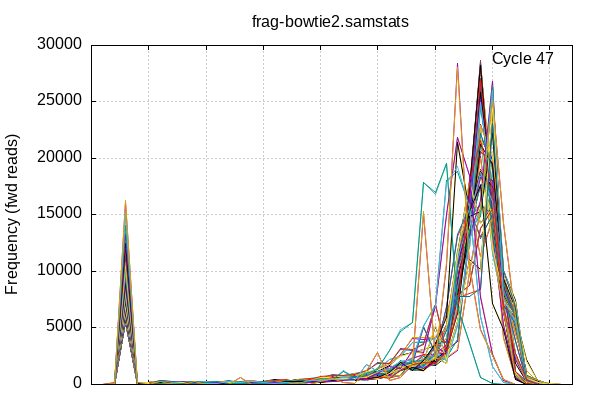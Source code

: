
            set terminal png size 600,400 truecolor
            set output "frag.genome/quals3.png"
            set grid xtics ytics y2tics back lc rgb "#cccccc"
            set multiplot
            
            set title "frag-bowtie2.samstats"
            set ylabel "Frequency (fwd reads)"
            set label "Cycle 47" at 34+1,28707
            unset xlabel
            set xrange [0:42]
            set format x ""
        plot '-' using 1:2 with lines t '','-' using 1:2 with lines t '','-' using 1:2 with lines t '','-' using 1:2 with lines t '','-' using 1:2 with lines t '','-' using 1:2 with lines t '','-' using 1:2 with lines t '','-' using 1:2 with lines t '','-' using 1:2 with lines t '','-' using 1:2 with lines t '','-' using 1:2 with lines t '','-' using 1:2 with lines t '','-' using 1:2 with lines t '','-' using 1:2 with lines t '','-' using 1:2 with lines t '','-' using 1:2 with lines t '','-' using 1:2 with lines t '','-' using 1:2 with lines t '','-' using 1:2 with lines t '','-' using 1:2 with lines t '','-' using 1:2 with lines t '','-' using 1:2 with lines t '','-' using 1:2 with lines t '','-' using 1:2 with lines t '','-' using 1:2 with lines t '','-' using 1:2 with lines t '','-' using 1:2 with lines t '','-' using 1:2 with lines t '','-' using 1:2 with lines t '','-' using 1:2 with lines t '','-' using 1:2 with lines t '','-' using 1:2 with lines t '','-' using 1:2 with lines t '','-' using 1:2 with lines t '','-' using 1:2 with lines t '','-' using 1:2 with lines t '','-' using 1:2 with lines t '','-' using 1:2 with lines t '','-' using 1:2 with lines t '','-' using 1:2 with lines t '','-' using 1:2 with lines t '','-' using 1:2 with lines t '','-' using 1:2 with lines t '','-' using 1:2 with lines t '','-' using 1:2 with lines t '','-' using 1:2 with lines t '','-' using 1:2 with lines t '','-' using 1:2 with lines t '','-' using 1:2 with lines t '','-' using 1:2 with lines t '','-' using 1:2 with lines t '','-' using 1:2 with lines t '','-' using 1:2 with lines t '','-' using 1:2 with lines t '','-' using 1:2 with lines t '','-' using 1:2 with lines t '','-' using 1:2 with lines t '','-' using 1:2 with lines t '','-' using 1:2 with lines t '','-' using 1:2 with lines t '','-' using 1:2 with lines t '','-' using 1:2 with lines t '','-' using 1:2 with lines t '','-' using 1:2 with lines t '','-' using 1:2 with lines t '','-' using 1:2 with lines t '','-' using 1:2 with lines t '','-' using 1:2 with lines t '','-' using 1:2 with lines t '','-' using 1:2 with lines t '','-' using 1:2 with lines t '','-' using 1:2 with lines t '','-' using 1:2 with lines t '','-' using 1:2 with lines t '','-' using 1:2 with lines t '','-' using 1:2 with lines t '','-' using 1:2 with lines t '','-' using 1:2 with lines t '','-' using 1:2 with lines t '','-' using 1:2 with lines t '','-' using 1:2 with lines t '','-' using 1:2 with lines t '','-' using 1:2 with lines t '','-' using 1:2 with lines t '','-' using 1:2 with lines t '','-' using 1:2 with lines t '','-' using 1:2 with lines t '','-' using 1:2 with lines t '','-' using 1:2 with lines t '','-' using 1:2 with lines t '','-' using 1:2 with lines t '','-' using 1:2 with lines t '','-' using 1:2 with lines t '','-' using 1:2 with lines t '','-' using 1:2 with lines t '','-' using 1:2 with lines t '','-' using 1:2 with lines t '','-' using 1:2 with lines t '','-' using 1:2 with lines t '','-' using 1:2 with lines t '','-' using 1:2 with lines t ''
1	0
2	0
3	16149
4	0
5	0
6	286
7	0
8	0
9	281
10	0
11	0
12	0
13	656
14	1
15	4
16	7
17	33
18	205
19	3
20	254
21	494
22	152
23	131
24	1186
25	2863
26	358
27	627
28	1729
29	15154
30	2225
31	10522
32	28369
33	10500
34	4824
35	2570
36	417
37	0
38	0
39	0
40	0
41	0
end
1	0
2	13
3	15218
4	14
5	52
6	50
7	77
8	8
9	43
10	113
11	78
12	274
13	176
14	232
15	173
16	117
17	130
18	132
19	343
20	348
21	385
22	456
23	372
24	1756
25	1162
26	1386
27	2001
28	2196
29	5164
30	7068
31	18016
32	18860
33	15765
34	6022
35	1613
36	187
37	0
38	0
39	0
40	0
41	0
end
1	0
2	3
3	14115
4	44
5	16
6	55
7	116
8	90
9	108
10	183
11	246
12	99
13	61
14	113
15	69
16	106
17	222
18	56
19	275
20	529
21	419
22	1242
23	609
24	1011
25	1393
26	2970
27	4848
28	5462
29	17918
30	16843
31	19594
32	6842
33	3658
34	630
35	55
36	0
37	0
38	0
39	0
40	0
41	0
end
1	0
2	0
3	13210
4	21
5	0
6	73
7	84
8	59
9	127
10	175
11	187
12	55
13	68
14	157
15	178
16	168
17	204
18	150
19	243
20	272
21	283
22	318
23	467
24	523
25	967
26	1659
27	1391
28	2912
29	2737
30	7103
31	14897
32	21823
33	18505
34	7853
35	2780
36	351
37	0
38	0
39	0
40	0
41	0
end
1	0
2	0
3	12431
4	0
5	1
6	181
7	54
8	124
9	178
10	178
11	110
12	42
13	64
14	145
15	160
16	99
17	289
18	257
19	251
20	182
21	352
22	397
23	440
24	616
25	529
26	1057
27	1916
28	1261
29	2165
30	3515
31	6005
32	21673
33	15214
34	17562
35	7071
36	5040
37	441
38	0
39	0
40	0
41	0
end
1	0
2	1
3	11775
4	31
5	20
6	168
7	74
8	105
9	157
10	198
11	100
12	79
13	44
14	122
15	149
16	202
17	236
18	187
19	307
20	230
21	242
22	335
23	385
24	512
25	685
26	576
27	1265
28	1840
29	1926
30	1747
31	2849
32	6717
33	18043
34	21320
35	17211
36	6958
37	2787
38	417
39	0
40	0
41	0
end
1	0
2	0
3	11226
4	32
5	24
6	209
7	54
8	132
9	165
10	218
11	92
12	135
13	62
14	163
15	200
16	138
17	252
18	268
19	306
20	299
21	352
22	411
23	675
24	846
25	1130
26	1385
27	1888
28	1859
29	5017
30	2855
31	5096
32	7711
33	8033
34	8397
35	22828
36	10073
37	7012
38	457
39	0
40	0
41	0
end
1	0
2	15
3	10811
4	13
5	39
6	225
7	92
8	187
9	191
10	91
11	115
12	123
13	92
14	258
15	203
16	153
17	330
18	112
19	315
20	354
21	440
22	422
23	548
24	589
25	1262
26	950
27	1485
28	1912
29	2030
30	5176
31	2272
32	5586
33	11043
34	10216
35	24099
36	10070
37	7420
38	583
39	178
40	0
41	0
end
1	0
2	18
3	10410
4	22
5	6
6	228
7	50
8	111
9	193
10	216
11	133
12	94
13	63
14	163
15	215
16	153
17	270
18	197
19	155
20	291
21	269
22	327
23	515
24	534
25	622
26	654
27	802
28	1711
29	1901
30	2389
31	2285
32	2993
33	9887
34	15564
35	25353
36	14288
37	5780
38	754
39	384
40	0
41	0
end
1	0
2	18
3	10077
4	23
5	8
6	262
7	66
8	148
9	208
10	213
11	134
12	119
13	159
14	241
15	204
16	168
17	269
18	258
19	229
20	296
21	301
22	577
23	548
24	491
25	701
26	577
27	1333
28	2203
29	1489
30	2637
31	2151
32	5219
33	12849
34	15547
35	25992
36	7796
37	5636
38	630
39	223
40	0
41	0
end
1	0
2	22
3	9650
4	18
5	15
6	220
7	99
8	147
9	179
10	204
11	171
12	91
13	190
14	166
15	208
16	173
17	260
18	227
19	287
20	256
21	391
22	340
23	599
24	541
25	681
26	668
27	838
28	2127
29	1785
30	2341
31	2394
32	3989
33	13731
34	14842
35	26368
36	8433
37	6256
38	746
39	347
40	0
41	0
end
1	0
2	0
3	9318
4	35
5	26
6	213
7	102
8	132
9	190
10	208
11	125
12	120
13	129
14	159
15	121
16	156
17	238
18	231
19	264
20	352
21	304
22	375
23	378
24	464
25	680
26	661
27	835
28	2145
29	1341
30	1878
31	3022
32	3818
33	13157
34	16061
35	26848
36	8536
37	6236
38	763
39	379
40	0
41	0
end
1	0
2	0
3	9033
4	31
5	34
6	210
7	94
8	149
9	166
10	174
11	139
12	103
13	131
14	143
15	154
16	144
17	242
18	216
19	317
20	222
21	307
22	401
23	440
24	504
25	689
26	642
27	1140
28	1603
29	1175
30	2222
31	2990
32	6575
33	14767
34	15420
35	21930
36	9371
37	6947
38	831
39	344
40	0
41	0
end
1	0
2	22
3	8769
4	19
5	56
6	289
7	113
8	185
9	221
10	169
11	134
12	212
13	168
14	303
15	214
16	277
17	381
18	218
19	442
20	555
21	852
22	810
23	946
24	1147
25	1981
26	1836
27	3132
28	3020
29	3629
30	7041
31	2840
32	7933
33	8753
34	13778
35	15506
36	7235
37	5957
38	637
39	220
40	0
41	0
end
1	0
2	27
3	8547
4	28
5	12
6	280
7	104
8	171
9	226
10	276
11	91
12	100
13	158
14	169
15	186
16	197
17	233
18	342
19	307
20	284
21	426
22	414
23	589
24	630
25	692
26	1257
27	1562
28	1281
29	1537
30	2765
31	6931
32	13127
33	15499
34	13102
35	14996
36	6990
37	5627
38	677
39	160
40	0
41	0
end
1	0
2	20
3	8293
4	20
5	11
6	263
7	101
8	171
9	235
10	229
11	121
12	110
13	165
14	174
15	224
16	175
17	230
18	355
19	254
20	266
21	324
22	474
23	521
24	541
25	529
26	1113
27	1693
28	1252
29	1385
30	2270
31	4853
32	11555
33	17931
34	14222
35	15766
36	7366
37	6011
38	551
39	226
40	0
41	0
end
1	0
2	77
3	8102
4	8
5	141
6	224
7	152
8	234
9	214
10	181
11	221
12	239
13	232
14	369
15	215
16	205
17	219
18	459
19	453
20	423
21	455
22	627
23	825
24	739
25	1012
26	1280
27	1743
28	1921
29	1814
30	3348
31	5343
32	11511
33	16115
34	11358
35	14610
36	7922
37	6143
38	700
39	166
40	0
41	0
end
1	0
2	25
3	7908
4	31
5	21
6	285
7	125
8	186
9	214
10	203
11	112
12	166
13	190
14	153
15	181
16	165
17	318
18	356
19	409
20	326
21	352
22	513
23	593
24	544
25	709
26	973
27	1874
28	1434
29	1896
30	2930
31	2260
32	10968
33	14982
34	18636
35	15878
36	7673
37	5862
38	549
39	0
40	0
41	0
end
1	0
2	21
3	7729
4	19
5	25
6	255
7	103
8	169
9	199
10	249
11	131
12	103
13	207
14	189
15	206
16	166
17	198
18	321
19	323
20	238
21	510
22	532
23	548
24	558
25	738
26	1008
27	2138
28	1272
29	2005
30	2479
31	2341
32	10349
33	13564
34	17665
35	17206
36	9125
37	6060
38	760
39	291
40	0
41	0
end
1	0
2	0
3	7560
4	34
5	47
6	208
7	127
8	143
9	186
10	233
11	153
12	112
13	204
14	125
15	232
16	154
17	188
18	241
19	322
20	269
21	412
22	400
23	535
24	524
25	620
26	770
27	1955
28	1463
29	1547
30	2880
31	2659
32	10538
33	14221
34	18347
35	18052
36	7802
37	5967
38	529
39	241
40	0
41	0
end
1	0
2	0
3	7323
4	38
5	40
6	219
7	138
8	163
9	203
10	216
11	142
12	72
13	211
14	172
15	144
16	247
17	223
18	318
19	221
20	354
21	349
22	499
23	369
24	627
25	518
26	881
27	1697
28	1332
29	1358
30	2173
31	2796
32	10374
33	15457
34	18727
35	17588
36	7937
37	5996
38	652
39	226
40	0
41	0
end
1	0
2	0
3	7273
4	40
5	45
6	189
7	138
8	120
9	175
10	203
11	136
12	80
13	188
14	171
15	122
16	185
17	224
18	247
19	174
20	309
21	377
22	462
23	470
24	452
25	527
26	700
27	1833
28	1295
29	1377
30	2223
31	2752
32	10279
33	14892
34	18691
35	17404
36	9245
37	6062
38	669
39	271
40	0
41	0
end
1	0
2	141
3	7872
4	137
5	113
6	356
7	279
8	177
9	126
10	219
11	220
12	246
13	136
14	218
15	129
16	163
17	169
18	169
19	290
20	300
21	353
22	507
23	722
24	594
25	766
26	1236
27	1684
28	1953
29	1861
30	3684
31	3800
32	11099
33	14721
34	15960
35	14777
36	8078
37	5723
38	821
39	201
40	0
41	0
end
1	0
2	0
3	6946
4	61
5	63
6	181
7	120
8	157
9	157
10	220
11	196
12	146
13	114
14	163
15	137
16	131
17	223
18	340
19	217
20	591
21	384
22	589
23	519
24	974
25	676
26	1251
27	1668
28	1699
29	1763
30	2486
31	2950
32	9648
33	13847
34	18506
35	14775
36	9612
37	6054
38	2175
39	179
40	82
41	0
end
1	0
2	0
3	6899
4	71
5	54
6	194
7	138
8	122
9	169
10	187
11	227
12	178
13	114
14	146
15	199
16	159
17	228
18	384
19	317
20	498
21	373
22	608
23	512
24	626
25	488
26	960
27	1805
28	1634
29	1789
30	2542
31	2863
32	9906
33	14199
34	19036
35	17890
36	8516
37	4483
38	1258
39	147
40	81
41	0
end
1	0
2	0
3	6737
4	68
5	70
6	225
7	126
8	161
9	177
10	181
11	235
12	202
13	140
14	108
15	169
16	186
17	382
18	293
19	317
20	528
21	416
22	415
23	511
24	418
25	856
26	1139
27	1649
28	1699
29	1749
30	2465
31	2898
32	10176
33	14717
34	18303
35	17932
36	8565
37	5294
38	493
39	0
40	0
41	0
end
1	0
2	0
3	6627
4	39
5	84
6	235
7	85
8	218
9	141
10	204
11	215
12	193
13	150
14	142
15	122
16	210
17	241
18	334
19	301
20	405
21	463
22	455
23	527
24	539
25	529
26	945
27	1866
28	1520
29	1589
30	2588
31	2822
32	10159
33	14814
34	18803
35	17761
36	8534
37	5386
38	603
39	151
40	0
41	0
end
1	0
2	0
3	6543
4	67
5	78
6	213
7	139
8	145
9	190
10	202
11	217
12	135
13	156
14	205
15	83
16	227
17	279
18	318
19	291
20	465
21	409
22	596
23	427
24	575
25	541
26	979
27	1973
28	1628
29	1667
30	3395
31	2621
32	10024
33	14041
34	17635
35	17813
36	9229
37	5881
38	561
39	52
40	0
41	0
end
1	0
2	0
3	6429
4	81
5	83
6	182
7	162
8	143
9	148
10	199
11	213
12	185
13	146
14	181
15	109
16	249
17	253
18	390
19	281
20	423
21	422
22	448
23	480
24	474
25	772
26	977
27	1527
28	1734
29	1992
30	2155
31	3033
32	7919
33	12955
34	21225
35	19428
36	8827
37	5246
38	529
39	0
40	0
41	0
end
1	0
2	0
3	6312
4	86
5	85
6	185
7	152
8	141
9	152
10	198
11	193
12	184
13	152
14	192
15	137
16	178
17	214
18	347
19	303
20	457
21	349
22	530
23	503
24	359
25	675
26	939
27	1436
28	1610
29	1885
30	1961
31	2758
32	7940
33	14042
34	20487
35	19952
36	9520
37	4880
38	506
39	0
40	0
41	0
end
1	0
2	0
3	6226
4	67
5	98
6	226
7	132
8	173
9	161
10	187
11	184
12	166
13	224
14	130
15	147
16	259
17	253
18	359
19	392
20	404
21	389
22	512
23	477
24	501
25	806
26	893
27	1543
28	1773
29	1819
30	2304
31	3260
32	8267
33	13542
34	22154
35	19336
36	8331
37	3910
38	395
39	0
40	0
41	0
end
1	0
2	0
3	6100
4	41
5	105
6	217
7	79
8	186
9	145
10	178
11	215
12	216
13	194
14	159
15	115
16	201
17	216
18	239
19	382
20	342
21	488
22	447
23	485
24	447
25	535
26	670
27	1449
28	1554
29	1483
30	2395
31	1890
32	8376
33	13821
34	21736
35	19945
36	9628
37	4843
38	478
39	0
40	0
41	0
end
1	0
2	0
3	6022
4	102
5	105
6	201
7	158
8	165
9	151
10	188
11	192
12	211
13	144
14	134
15	157
16	255
17	195
18	378
19	318
20	515
21	406
22	523
23	512
24	485
25	720
26	908
27	1551
28	1919
29	1812
30	2252
31	2507
32	7899
33	13928
34	23039
35	20011
36	8954
37	2754
38	229
39	0
40	0
41	0
end
1	0
2	0
3	5959
4	66
5	116
6	200
7	152
8	172
9	152
10	201
11	164
12	205
13	140
14	189
15	125
16	288
17	270
18	376
19	292
20	432
21	435
22	670
23	409
24	581
25	584
26	942
27	1515
28	1885
29	1919
30	2076
31	2806
32	8645
33	14112
34	24736
35	17117
36	9263
37	2550
38	256
39	0
40	0
41	0
end
1	0
2	0
3	5903
4	75
5	105
6	213
7	172
8	163
9	147
10	191
11	187
12	231
13	182
14	148
15	174
16	248
17	316
18	345
19	365
20	486
21	505
22	534
23	511
24	587
25	704
26	876
27	1657
28	1849
29	1962
30	2078
31	2566
32	8471
33	13883
34	24573
35	17459
36	9270
37	2624
38	240
39	0
40	0
41	0
end
1	0
2	0
3	5855
4	67
5	108
6	214
7	156
8	181
9	150
10	184
11	191
12	230
13	149
14	144
15	188
16	204
17	275
18	312
19	401
20	446
21	384
22	443
23	535
24	500
25	834
26	779
27	1669
28	1557
29	1925
30	2711
31	2652
32	9217
33	14808
34	25177
35	16641
36	8170
37	2272
38	271
39	0
40	0
41	0
end
1	0
2	0
3	5813
4	57
5	108
6	233
7	151
8	179
9	197
10	191
11	182
12	221
13	190
14	126
15	185
16	218
17	251
18	331
19	393
20	412
21	505
22	636
23	407
24	683
25	564
26	787
27	1799
28	1879
29	1943
30	2027
31	2321
32	9232
33	13552
34	26049
35	16798
36	9260
37	1903
38	217
39	0
40	0
41	0
end
1	0
2	0
3	5769
4	78
5	124
6	222
7	150
8	182
9	194
10	207
11	230
12	167
13	213
14	181
15	297
16	268
17	302
18	335
19	522
20	403
21	581
22	512
23	684
24	564
25	750
26	1226
27	1893
28	1847
29	2518
30	2178
31	3277
32	8019
33	13402
34	27040
35	15608
36	8765
37	1161
38	131
39	0
40	0
41	0
end
1	0
2	0
3	5713
4	54
5	112
6	228
7	85
8	198
9	110
10	157
11	224
12	238
13	165
14	188
15	126
16	234
17	260
18	343
19	342
20	475
21	421
22	549
23	467
24	637
25	759
26	1019
27	1535
28	1681
29	1946
30	2142
31	2623
32	11051
33	14823
34	26160
35	14508
36	9019
37	1147
38	261
39	0
40	0
41	0
end
1	0
2	0
3	5722
4	85
5	162
6	225
7	182
8	179
9	190
10	196
11	213
12	225
13	209
14	158
15	275
16	399
17	334
18	328
19	440
20	553
21	586
22	828
23	701
24	1126
25	1121
26	1699
27	2564
28	2873
29	3102
30	3484
31	4031
32	10356
33	13468
34	22741
35	12334
36	7721
37	1062
38	128
39	0
40	0
41	0
end
1	0
2	0
3	5669
4	81
5	148
6	261
7	203
8	174
9	154
10	236
11	132
12	156
13	263
14	128
15	234
16	274
17	301
18	370
19	467
20	475
21	707
22	608
23	994
24	816
25	1444
26	1801
27	2650
28	4043
29	4024
30	4038
31	6213
32	9731
33	13573
34	20142
35	12290
36	6421
37	779
38	0
39	0
40	0
41	0
end
1	0
2	0
3	5633
4	93
5	137
6	225
7	164
8	196
9	164
10	233
11	160
12	202
13	233
14	127
15	290
16	274
17	285
18	404
19	558
20	612
21	647
22	718
23	971
24	983
25	1362
26	2208
27	2449
28	3701
29	3700
30	4095
31	5029
32	10452
33	12159
34	22114
35	11793
36	6801
37	828
38	0
39	0
40	0
41	0
end
1	0
2	0
3	5671
4	70
5	138
6	225
7	146
8	155
9	167
10	212
11	186
12	207
13	196
14	125
15	202
16	219
17	247
18	400
19	395
20	374
21	514
22	767
23	518
24	592
25	689
26	1129
27	1679
28	1964
29	2186
30	1816
31	3067
32	11897
33	15043
34	26580
35	13418
36	7913
37	893
38	0
39	0
40	0
41	0
end
1	0
2	0
3	5621
4	65
5	141
6	211
7	112
8	175
9	152
10	146
11	261
12	200
13	140
14	134
15	139
16	307
17	338
18	371
19	450
20	489
21	379
22	618
23	789
24	848
25	775
26	1020
27	1864
28	2350
29	2542
30	2622
31	3506
32	11263
33	15949
34	26844
35	13173
36	5287
37	719
38	0
39	0
40	0
41	0
end
1	0
2	0
3	5631
4	40
5	123
6	220
7	127
8	175
9	148
10	154
11	205
12	210
13	172
14	149
15	130
16	219
17	282
18	351
19	426
20	395
21	389
22	518
23	617
24	585
25	644
26	1139
27	1687
28	1717
29	2111
30	1926
31	3363
32	9099
33	17347
34	28183
35	14286
36	6632
37	600
38	0
39	0
40	0
41	0
end
1	0
2	0
3	5586
4	33
5	129
6	220
7	117
8	119
9	135
10	142
11	183
12	257
13	170
14	100
15	125
16	213
17	231
18	280
19	364
20	448
21	478
22	436
23	487
24	683
25	739
26	860
27	1753
28	1695
29	1878
30	1999
31	2799
32	8675
33	16777
34	28142
35	16182
36	6802
37	763
38	0
39	0
40	0
41	0
end
1	0
2	0
3	5588
4	66
5	130
6	208
7	138
8	169
9	166
10	159
11	178
12	305
13	139
14	114
15	140
16	216
17	243
18	353
19	348
20	443
21	537
22	474
23	492
24	722
25	759
26	1006
27	1798
28	1660
29	2077
30	1745
31	3297
32	8586
33	16894
34	28707
35	14951
36	6537
37	655
38	0
39	0
40	0
41	0
end
1	0
2	0
3	5581
4	54
5	119
6	242
7	126
8	142
9	157
10	147
11	173
12	293
13	206
14	92
15	122
16	187
17	259
18	363
19	269
20	422
21	472
22	546
23	387
24	537
25	751
26	924
27	1700
28	1609
29	1781
30	1687
31	2477
32	8785
33	14798
34	28229
35	17097
36	8293
37	973
38	0
39	0
40	0
41	0
end
1	0
2	0
3	5611
4	25
5	113
6	217
7	161
8	128
9	158
10	182
11	130
12	297
13	212
14	112
15	137
16	168
17	280
18	355
19	401
20	406
21	573
22	547
23	481
24	733
25	1016
26	1031
27	1867
28	1680
29	2257
30	2190
31	3454
32	8259
33	17287
34	28417
35	16407
36	4175
37	533
38	0
39	0
40	0
41	0
end
1	0
2	0
3	5609
4	30
5	102
6	225
7	146
8	135
9	144
10	180
11	157
12	268
13	205
14	117
15	96
16	205
17	235
18	336
19	490
20	461
21	441
22	723
23	460
24	574
25	814
26	953
27	1941
28	1689
29	2004
30	1959
31	2345
32	7490
33	15999
34	25701
35	18914
36	7776
37	1076
38	0
39	0
40	0
41	0
end
1	0
2	0
3	5597
4	22
5	114
6	225
7	120
8	137
9	153
10	177
11	164
12	265
13	238
14	122
15	112
16	178
17	231
18	341
19	474
20	446
21	507
22	705
23	484
24	570
25	809
26	973
27	1928
28	1686
29	2088
30	1908
31	2365
32	7398
33	15899
34	25889
35	18825
36	7784
37	1066
38	0
39	0
40	0
41	0
end
1	0
2	0
3	5608
4	28
5	111
6	237
7	127
8	144
9	154
10	175
11	157
12	283
13	212
14	96
15	147
16	171
17	252
18	396
19	418
20	435
21	619
22	555
23	492
24	693
25	1020
26	1054
27	1807
28	1709
29	2274
30	2207
31	3404
32	8223
33	17551
34	28330
35	16282
36	4095
37	534
38	0
39	0
40	0
41	0
end
1	0
2	0
3	5561
4	70
5	128
6	242
7	131
8	141
9	147
10	140
11	202
12	285
13	205
14	79
15	126
16	168
17	250
18	328
19	299
20	383
21	499
22	592
23	411
24	618
25	662
26	933
27	1753
28	1528
29	1702
30	1780
31	2568
32	8739
33	14838
34	28198
35	17193
36	8131
37	970
38	0
39	0
40	0
41	0
end
1	0
2	0
3	5572
4	49
5	130
6	179
7	140
8	159
9	161
10	178
11	193
12	317
13	134
14	105
15	125
16	228
17	232
18	355
19	344
20	439
21	532
22	456
23	500
24	689
25	754
26	997
27	1850
28	1660
29	2074
30	1746
31	3235
32	8600
33	17059
34	28480
35	15108
36	6594
37	626
38	0
39	0
40	0
41	0
end
1	0
2	0
3	5569
4	43
5	106
6	239
7	115
8	161
9	122
10	156
11	177
12	246
13	194
14	110
15	140
16	177
17	236
18	310
19	336
20	426
21	487
22	488
23	472
24	668
25	681
26	913
27	1760
28	1682
29	1923
30	1971
31	2906
32	8396
33	16956
34	28237
35	15945
36	6849
37	803
38	0
39	0
40	0
41	0
end
1	0
2	0
3	5606
4	48
5	132
6	206
7	126
8	163
9	165
10	149
11	211
12	217
13	159
14	119
15	142
16	218
17	241
18	355
19	430
20	431
21	446
22	541
23	592
24	648
25	682
26	1098
27	1777
28	1708
29	2076
30	1891
31	3255
32	9124
33	17321
34	28216
35	14531
36	6419
37	557
38	0
39	0
40	0
41	0
end
1	0
2	0
3	5613
4	88
5	133
6	257
7	127
8	176
9	181
10	144
11	277
12	242
13	133
14	167
15	172
16	307
17	352
18	326
19	437
20	466
21	374
22	595
23	759
24	863
25	796
26	972
27	1840
28	2285
29	2611
30	2619
31	3531
32	10978
33	16235
34	26713
35	13296
36	5296
37	639
38	0
39	0
40	0
41	0
end
1	0
2	0
3	5667
4	87
5	146
6	256
7	167
8	160
9	158
10	198
11	172
12	202
13	193
14	132
15	206
16	229
17	267
18	397
19	376
20	328
21	570
22	686
23	518
24	574
25	727
26	1175
27	1738
28	2001
29	2105
30	1827
31	3228
32	11789
33	15273
34	26192
35	13494
36	7894
37	868
38	0
39	0
40	0
41	0
end
1	0
2	0
3	5657
4	89
5	145
6	252
7	183
8	179
9	180
10	209
11	175
12	222
13	229
14	133
15	277
16	262
17	261
18	435
19	574
20	601
21	601
22	734
23	989
24	1099
25	1364
26	2230
27	2478
28	3758
29	3771
30	4081
31	4972
32	10329
33	12072
34	22089
35	11620
36	6942
37	808
38	0
39	0
40	0
41	0
end
1	0
2	0
3	5677
4	89
5	146
6	228
7	219
8	175
9	153
10	250
11	162
12	167
13	235
14	141
15	224
16	211
17	319
18	349
19	514
20	514
21	816
22	564
23	989
24	806
25	1390
26	1917
27	2568
28	4119
29	4126
30	4132
31	6121
32	9631
33	13410
34	19989
35	12415
36	6422
37	812
38	0
39	0
40	0
41	0
end
1	0
2	0
3	5738
4	99
5	142
6	223
7	179
8	172
9	191
10	221
11	220
12	193
13	240
14	159
15	285
16	377
17	312
18	360
19	444
20	602
21	639
22	818
23	726
24	1172
25	1202
26	1750
27	2489
28	2832
29	3125
30	3552
31	4085
32	10260
33	13215
34	22770
35	12044
36	7966
37	1051
38	147
39	0
40	0
41	0
end
1	0
2	0
3	5728
4	52
5	127
6	228
7	78
8	203
9	157
10	177
11	227
12	216
13	182
14	157
15	139
16	229
17	256
18	337
19	335
20	483
21	468
22	508
23	445
24	679
25	748
26	994
27	1556
28	1715
29	2047
30	2227
31	2581
32	10846
33	15006
34	26209
35	14546
36	8689
37	1153
38	272
39	0
40	0
41	0
end
1	0
2	0
3	5818
4	78
5	119
6	217
7	156
8	176
9	167
10	213
11	210
12	187
13	222
14	169
15	235
16	302
17	326
18	322
19	516
20	349
21	605
22	515
23	669
24	598
25	754
26	1293
27	1915
28	1801
29	2646
30	2226
31	3281
32	7925
33	13210
34	26973
35	15665
36	8828
37	1190
38	124
39	0
40	0
41	0
end
1	0
2	0
3	5877
4	65
5	119
6	211
7	151
8	192
9	179
10	183
11	215
12	200
13	220
14	117
15	188
16	218
17	252
18	274
19	430
20	346
21	502
22	631
23	436
24	729
25	553
26	797
27	1891
28	1867
29	1889
30	2003
31	2443
32	9448
33	13376
34	25808
35	16753
36	9381
37	1822
38	234
39	0
40	0
41	0
end
1	0
2	0
3	5953
4	68
5	110
6	214
7	154
8	179
9	170
10	189
11	218
12	239
13	162
14	172
15	186
16	188
17	282
18	322
19	429
20	431
21	444
22	486
23	568
24	468
25	849
26	787
27	1678
28	1529
29	1882
30	2536
31	2509
32	9318
33	14820
34	25263
35	16491
36	8225
37	2230
38	251
39	0
40	0
41	0
end
1	0
2	0
3	6015
4	75
5	116
6	197
7	165
8	143
9	181
10	187
11	197
12	226
13	146
14	157
15	186
16	242
17	305
18	360
19	368
20	465
21	498
22	544
23	497
24	612
25	708
26	941
27	1579
28	1893
29	1964
30	2080
31	2501
32	8377
33	14011
34	24607
35	17424
36	9209
37	2578
38	246
39	0
40	0
41	0
end
1	0
2	0
3	6076
4	75
5	104
6	231
7	148
8	165
9	150
10	214
11	177
12	196
13	181
14	158
15	139
16	263
17	291
18	332
19	318
20	469
21	428
22	648
23	408
24	597
25	612
26	962
27	1444
28	1889
29	2040
30	1921
31	2786
32	8464
33	13974
34	24938
35	16917
36	9462
37	2581
38	242
39	0
40	0
41	0
end
1	0
2	0
3	6152
4	82
5	103
6	227
7	143
8	177
9	183
10	180
11	186
12	221
13	130
14	142
15	184
16	260
17	189
18	397
19	352
20	497
21	444
22	491
23	529
24	488
25	656
26	876
27	1511
28	1882
29	1850
30	2182
31	2580
32	8145
33	13584
34	22938
35	20298
36	8862
37	2651
38	228
39	0
40	0
41	0
end
1	0
2	0
3	6190
4	38
5	99
6	215
7	78
8	198
9	136
10	183
11	212
12	214
13	183
14	144
15	107
16	210
17	214
18	271
19	405
20	349
21	513
22	426
23	470
24	457
25	587
26	715
27	1455
28	1580
29	1494
30	2407
31	1878
32	8222
33	13610
34	21672
35	20158
36	9620
37	4753
38	537
39	0
40	0
41	0
end
1	0
2	0
3	6271
4	81
5	84
6	187
7	157
8	136
9	169
10	200
11	179
12	163
13	188
14	112
15	132
16	221
17	262
18	353
19	398
20	459
21	393
22	520
23	505
24	529
25	813
26	889
27	1553
28	1805
29	1943
30	2388
31	3154
32	8308
33	13594
34	22203
35	19233
36	8261
37	3770
38	387
39	0
40	0
41	0
end
1	0
2	0
3	6382
4	76
5	93
6	189
7	149
8	143
9	139
10	193
11	209
12	172
13	172
14	186
15	134
16	201
17	212
18	386
19	291
20	447
21	374
22	501
23	507
24	365
25	702
26	954
27	1412
28	1614
29	1995
30	1957
31	2795
32	7799
33	13971
34	20646
35	19623
36	9605
37	4938
38	468
39	0
40	0
41	0
end
1	0
2	0
3	6488
4	83
5	83
6	175
7	151
8	173
9	181
10	192
11	216
12	167
13	134
14	185
15	118
16	266
17	253
18	419
19	299
20	420
21	413
22	472
23	481
24	504
25	755
26	971
27	1559
28	1707
29	1885
30	2119
31	2965
32	7920
33	13112
34	21209
35	19479
36	8793
37	5147
38	506
39	0
40	0
41	0
end
1	0
2	0
3	6601
4	68
5	90
6	191
7	161
8	167
9	154
10	229
11	220
12	185
13	150
14	172
15	83
16	223
17	286
18	321
19	329
20	435
21	462
22	521
23	445
24	568
25	583
26	949
27	1884
28	1628
29	1662
30	3410
31	2682
32	10058
33	13936
34	17570
35	17903
36	9193
37	5910
38	511
39	60
40	0
41	0
end
1	0
2	0
3	6691
4	42
5	71
6	232
7	91
8	215
9	173
10	192
11	244
12	196
13	145
14	162
15	132
16	199
17	267
18	357
19	292
20	371
21	466
22	509
23	494
24	545
25	533
26	987
27	1859
28	1436
29	1661
30	2482
31	2801
32	10199
33	14736
34	18648
35	18095
36	8374
37	5313
38	618
39	172
40	0
41	0
end
1	0
2	0
3	6816
4	74
5	67
6	212
7	166
8	163
9	171
10	200
11	201
12	221
13	140
14	111
15	168
16	204
17	391
18	311
19	297
20	490
21	441
22	444
23	528
24	388
25	847
26	1098
27	1720
28	1711
29	1729
30	2407
31	2905
32	10202
33	14646
34	18407
35	17889
36	8509
37	5231
38	495
39	0
40	0
41	0
end
1	0
2	0
3	6966
4	70
5	64
6	179
7	137
8	127
9	152
10	188
11	218
12	160
13	122
14	140
15	183
16	193
17	207
18	421
19	287
20	455
21	396
22	533
23	428
24	671
25	495
26	979
27	1656
28	1595
29	1764
30	2716
31	2943
32	10075
33	14381
34	18915
35	17611
36	8601
37	4512
38	1233
39	153
40	74
41	0
end
1	0
2	0
3	7029
4	72
5	67
6	210
7	125
8	136
9	168
10	230
11	200
12	135
13	103
14	134
15	128
16	130
17	205
18	315
19	213
20	528
21	356
22	575
23	542
24	965
25	665
26	1213
27	1618
28	1595
29	1849
30	2486
31	2969
32	10031
33	13927
34	18304
35	14885
36	9615
37	5997
38	2053
39	151
40	76
41	0
end
1	0
2	119
3	7942
4	123
5	113
6	353
7	259
8	213
9	143
10	227
11	212
12	226
13	137
14	217
15	150
16	126
17	157
18	148
19	265
20	291
21	352
22	507
23	733
24	613
25	868
26	1134
27	1798
28	1915
29	1821
30	3653
31	3710
32	11079
33	14824
34	15913
35	15001
36	7876
37	5836
38	753
39	193
40	0
41	0
end
1	0
2	0
3	7357
4	49
5	37
6	198
7	129
8	153
9	159
10	226
11	124
12	61
13	187
14	179
15	123
16	174
17	200
18	243
19	175
20	345
21	357
22	434
23	443
24	467
25	569
26	751
27	1804
28	1337
29	1397
30	2178
31	2795
32	10272
33	14967
34	18780
35	17187
36	9188
37	6093
38	608
39	254
40	0
41	0
end
1	0
2	0
3	7426
4	38
5	47
6	226
7	119
8	137
9	211
10	216
11	164
12	79
13	198
14	188
15	123
16	260
17	236
18	337
19	243
20	347
21	336
22	529
23	350
24	606
25	580
26	911
27	1752
28	1352
29	1278
30	2197
31	2874
32	10312
33	15343
34	18812
35	17480
36	7879
37	5958
38	634
39	222
40	0
41	0
end
1	0
2	0
3	7645
4	42
5	47
6	212
7	159
8	172
9	212
10	245
11	121
12	115
13	201
14	148
15	238
16	172
17	195
18	245
19	325
20	237
21	432
22	414
23	540
24	553
25	614
26	821
27	1851
28	1493
29	1503
30	2818
31	2674
32	10522
33	14225
34	18352
35	18074
36	7684
37	6025
38	435
39	239
40	0
41	0
end
1	0
2	22
3	7812
4	27
5	15
6	280
7	96
8	162
9	208
10	262
11	125
12	117
13	228
14	176
15	196
16	147
17	181
18	302
19	306
20	238
21	529
22	548
23	536
24	582
25	704
26	1015
27	2085
28	1353
29	2003
30	2554
31	2413
32	10230
33	13432
34	17656
35	17343
36	9056
37	6045
38	705
39	311
40	0
41	0
end
1	0
2	21
3	7953
4	36
5	18
6	297
7	138
8	175
9	225
10	233
11	103
12	155
13	152
14	147
15	184
16	179
17	297
18	313
19	366
20	331
21	393
22	577
23	556
24	580
25	713
26	962
27	1809
28	1478
29	1964
30	2926
31	2343
32	10998
33	14773
34	18774
35	16153
36	7504
37	5650
38	524
39	0
40	0
41	0
end
1	0
2	85
3	8189
4	6
5	120
6	248
7	158
8	220
9	276
10	209
11	240
12	249
13	207
14	347
15	192
16	241
17	233
18	389
19	464
20	425
21	465
22	647
23	888
24	735
25	1051
26	1318
27	1818
28	1929
29	1818
30	3275
31	5217
32	11628
33	15952
34	11343
35	14804
36	7816
37	5934
38	689
39	175
40	0
41	0
end
1	0
2	19
3	8354
4	22
5	11
6	259
7	107
8	161
9	214
10	274
11	101
12	99
13	172
14	165
15	213
16	206
17	225
18	324
19	242
20	250
21	341
22	408
23	521
24	581
25	502
26	1005
27	1759
28	1218
29	1497
30	2505
31	4835
32	11384
33	18000
34	14247
35	15587
36	7335
37	6087
38	555
39	215
40	0
41	0
end
1	0
2	26
3	8616
4	29
5	15
6	248
7	87
8	143
9	223
10	268
11	99
12	105
13	195
14	176
15	225
16	231
17	221
18	355
19	280
20	312
21	434
22	405
23	567
24	580
25	670
26	1222
27	1738
28	1283
29	1601
30	2781
31	6778
32	13287
33	15723
34	12951
35	15017
36	6954
37	5428
38	543
39	184
40	0
41	0
end
1	0
2	23
3	8826
4	16
5	51
6	298
7	98
8	204
9	220
10	179
11	112
12	199
13	172
14	282
15	241
16	324
17	464
18	211
19	405
20	664
21	807
22	756
23	895
24	1238
25	1871
26	1885
27	3177
28	3092
29	3543
30	7111
31	2853
32	7852
33	8749
34	13784
35	15570
36	7019
37	5953
38	608
39	248
40	0
41	0
end
1	0
2	0
3	9060
4	47
5	27
6	233
7	102
8	146
9	196
10	213
11	108
12	98
13	140
14	145
15	160
16	183
17	245
18	230
19	321
20	229
21	315
22	393
23	426
24	536
25	701
26	652
27	1212
28	1496
29	1204
30	2182
31	3030
32	6327
33	14883
34	15282
35	22218
36	9392
37	6727
38	838
39	303
40	0
41	0
end
1	0
2	0
3	9375
4	44
5	17
6	227
7	99
8	153
9	177
10	190
11	148
12	115
13	143
14	148
15	134
16	152
17	247
18	208
19	249
20	344
21	319
22	345
23	405
24	469
25	721
26	646
27	786
28	2145
29	1409
30	1927
31	3077
32	3768
33	13075
34	16249
35	26835
36	8551
37	5972
38	758
39	373
40	0
41	0
end
1	0
2	25
3	9755
4	18
5	4
6	243
7	70
8	155
9	214
10	225
11	184
12	71
13	168
14	187
15	220
16	178
17	318
18	240
19	321
20	245
21	410
22	351
23	616
24	475
25	704
26	673
27	832
28	2085
29	1772
30	2344
31	2410
32	3981
33	13726
34	14890
35	26480
36	8245
37	6018
38	762
39	385
40	0
41	0
end
1	0
2	19
3	10154
4	23
5	11
6	239
7	81
8	147
9	208
10	261
11	124
12	111
13	143
14	238
15	210
16	182
17	272
18	261
19	236
20	303
21	315
22	581
23	565
24	497
25	697
26	612
27	1323
28	2269
29	1523
30	2781
31	2150
32	5142
33	12825
34	15493
35	26028
36	7581
37	5551
38	643
39	201
40	0
41	0
end
1	0
2	18
3	10454
4	18
5	2
6	213
7	78
8	135
9	197
10	202
11	150
12	104
13	71
14	156
15	244
16	157
17	237
18	231
19	178
20	278
21	240
22	310
23	484
24	514
25	709
26	683
27	773
28	1678
29	1902
30	2270
31	2370
32	3106
33	9941
34	15589
35	25135
36	14322
37	5808
38	702
39	341
40	0
41	0
end
1	0
2	29
3	10822
4	16
5	55
6	207
7	86
8	167
9	214
10	113
11	126
12	139
13	96
14	262
15	205
16	171
17	300
18	133
19	323
20	365
21	471
22	499
23	560
24	579
25	1192
26	985
27	1460
28	1892
29	1988
30	5196
31	2192
32	5594
33	10964
34	10025
35	24468
36	10100
37	7274
38	552
39	180
40	0
41	0
end
1	0
2	0
3	11303
4	33
5	20
6	197
7	98
8	116
9	201
10	208
11	120
12	129
13	81
14	180
15	277
16	118
17	276
18	284
19	295
20	310
21	338
22	388
23	634
24	808
25	1168
26	1425
27	1919
28	1854
29	5155
30	2690
31	4779
32	7796
33	7825
34	8461
35	23096
36	10104
37	6880
38	434
39	0
40	0
41	0
end
1	0
2	2
3	11870
4	39
5	24
6	164
7	85
8	98
9	162
10	213
11	110
12	83
13	66
14	154
15	150
16	220
17	243
18	169
19	330
20	216
21	266
22	330
23	427
24	482
25	681
26	569
27	1267
28	1786
29	1909
30	1817
31	2902
32	6444
33	17940
34	21555
35	17284
36	6749
37	2779
38	415
39	0
40	0
41	0
end
1	0
2	0
3	12500
4	0
5	5
6	177
7	72
8	130
9	183
10	202
11	99
12	46
13	60
14	151
15	157
16	115
17	279
18	236
19	275
20	213
21	325
22	434
23	450
24	552
25	601
26	1075
27	1957
28	1263
29	2097
30	3635
31	5968
32	21391
33	15353
34	17622
35	7135
36	4843
37	399
38	0
39	0
40	0
41	0
end
1	0
2	0
3	13264
4	19
5	0
6	70
7	89
8	75
9	134
10	178
11	218
12	62
13	57
14	164
15	188
16	152
17	190
18	148
19	220
20	282
21	272
22	316
23	450
24	499
25	976
26	1580
27	1411
28	3013
29	2798
30	7033
31	15027
32	21889
33	18485
34	7697
35	2684
36	360
37	0
38	0
39	0
40	0
41	0
end
1	0
2	7
3	14110
4	32
5	15
6	66
7	118
8	101
9	119
10	207
11	228
12	101
13	66
14	92
15	62
16	94
17	206
18	48
19	266
20	546
21	434
22	1165
23	648
24	1003
25	1334
26	3003
27	4696
28	5514
29	17909
30	17016
31	19590
32	6862
33	3697
34	582
35	63
36	0
37	0
38	0
39	0
40	0
41	0
end
1	0
2	7
3	15247
4	5
5	39
6	41
7	70
8	9
9	36
10	92
11	85
12	272
13	190
14	224
15	168
16	99
17	145
18	123
19	321
20	318
21	400
22	462
23	381
24	1809
25	1181
26	1425
27	2010
28	2226
29	5186
30	6926
31	17807
32	19258
33	15643
34	6020
35	1617
36	158
37	0
38	0
39	0
40	0
41	0
end
1	0
2	0
3	16249
4	0
5	0
6	262
7	0
8	0
9	256
10	0
11	0
12	0
13	636
14	3
15	2
16	3
17	32
18	193
19	8
20	245
21	508
22	156
23	122
24	1197
25	2793
26	347
27	605
28	1821
29	15277
30	2132
31	10836
32	28075
33	10471
34	4807
35	2529
36	435
37	0
38	0
39	0
40	0
41	0
end
1	0
2	0
3	0
4	0
5	0
6	0
7	0
8	0
9	0
10	0
11	0
12	0
13	0
14	0
15	0
16	0
17	0
18	0
19	0
20	0
21	0
22	0
23	0
24	0
25	0
26	0
27	0
28	0
29	0
30	0
31	0
32	0
33	0
34	0
35	0
36	0
37	0
38	0
39	0
40	0
41	0
end
